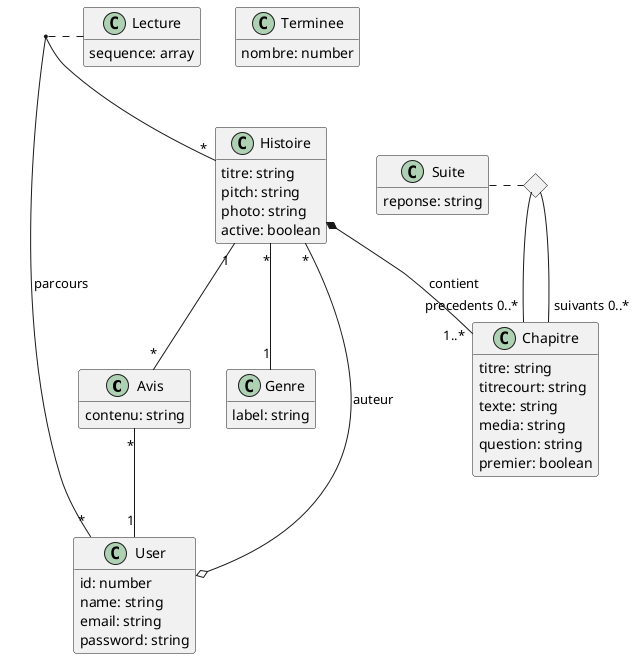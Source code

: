 @startuml
hide empty members
'top to bottom direction

class Avis {
   contenu: string
}

class Chapitre {
   titre: string
   titrecourt: string
   texte: string
   media: string
   question: string
   premier: boolean
}

class Genre {
   label: string
}
class Histoire {
   titre: string
   pitch: string
   photo: string
   active: boolean
}

class Suite {
   reponse: string
}
class Lecture {
   sequence: array
}
class Terminee {
   nombre: number
}
class User {
   id: number
   name: string
   email: string
   password: string
}

User o-- "*" Histoire :auteur
User "*" -- "*" Histoire  : parcours
Histoire "1" -down- "*" Avis
Avis "*" -- "1" User
Histoire *-- "1..*" Chapitre : contient
Histoire "*" -- "1" Genre
(User, Histoire) .. Lecture

<> diamond
Suite . diamond
diamond -down- "precedents 0..*" Chapitre
diamond -- "suivants 0..*" Chapitre

@enduml
